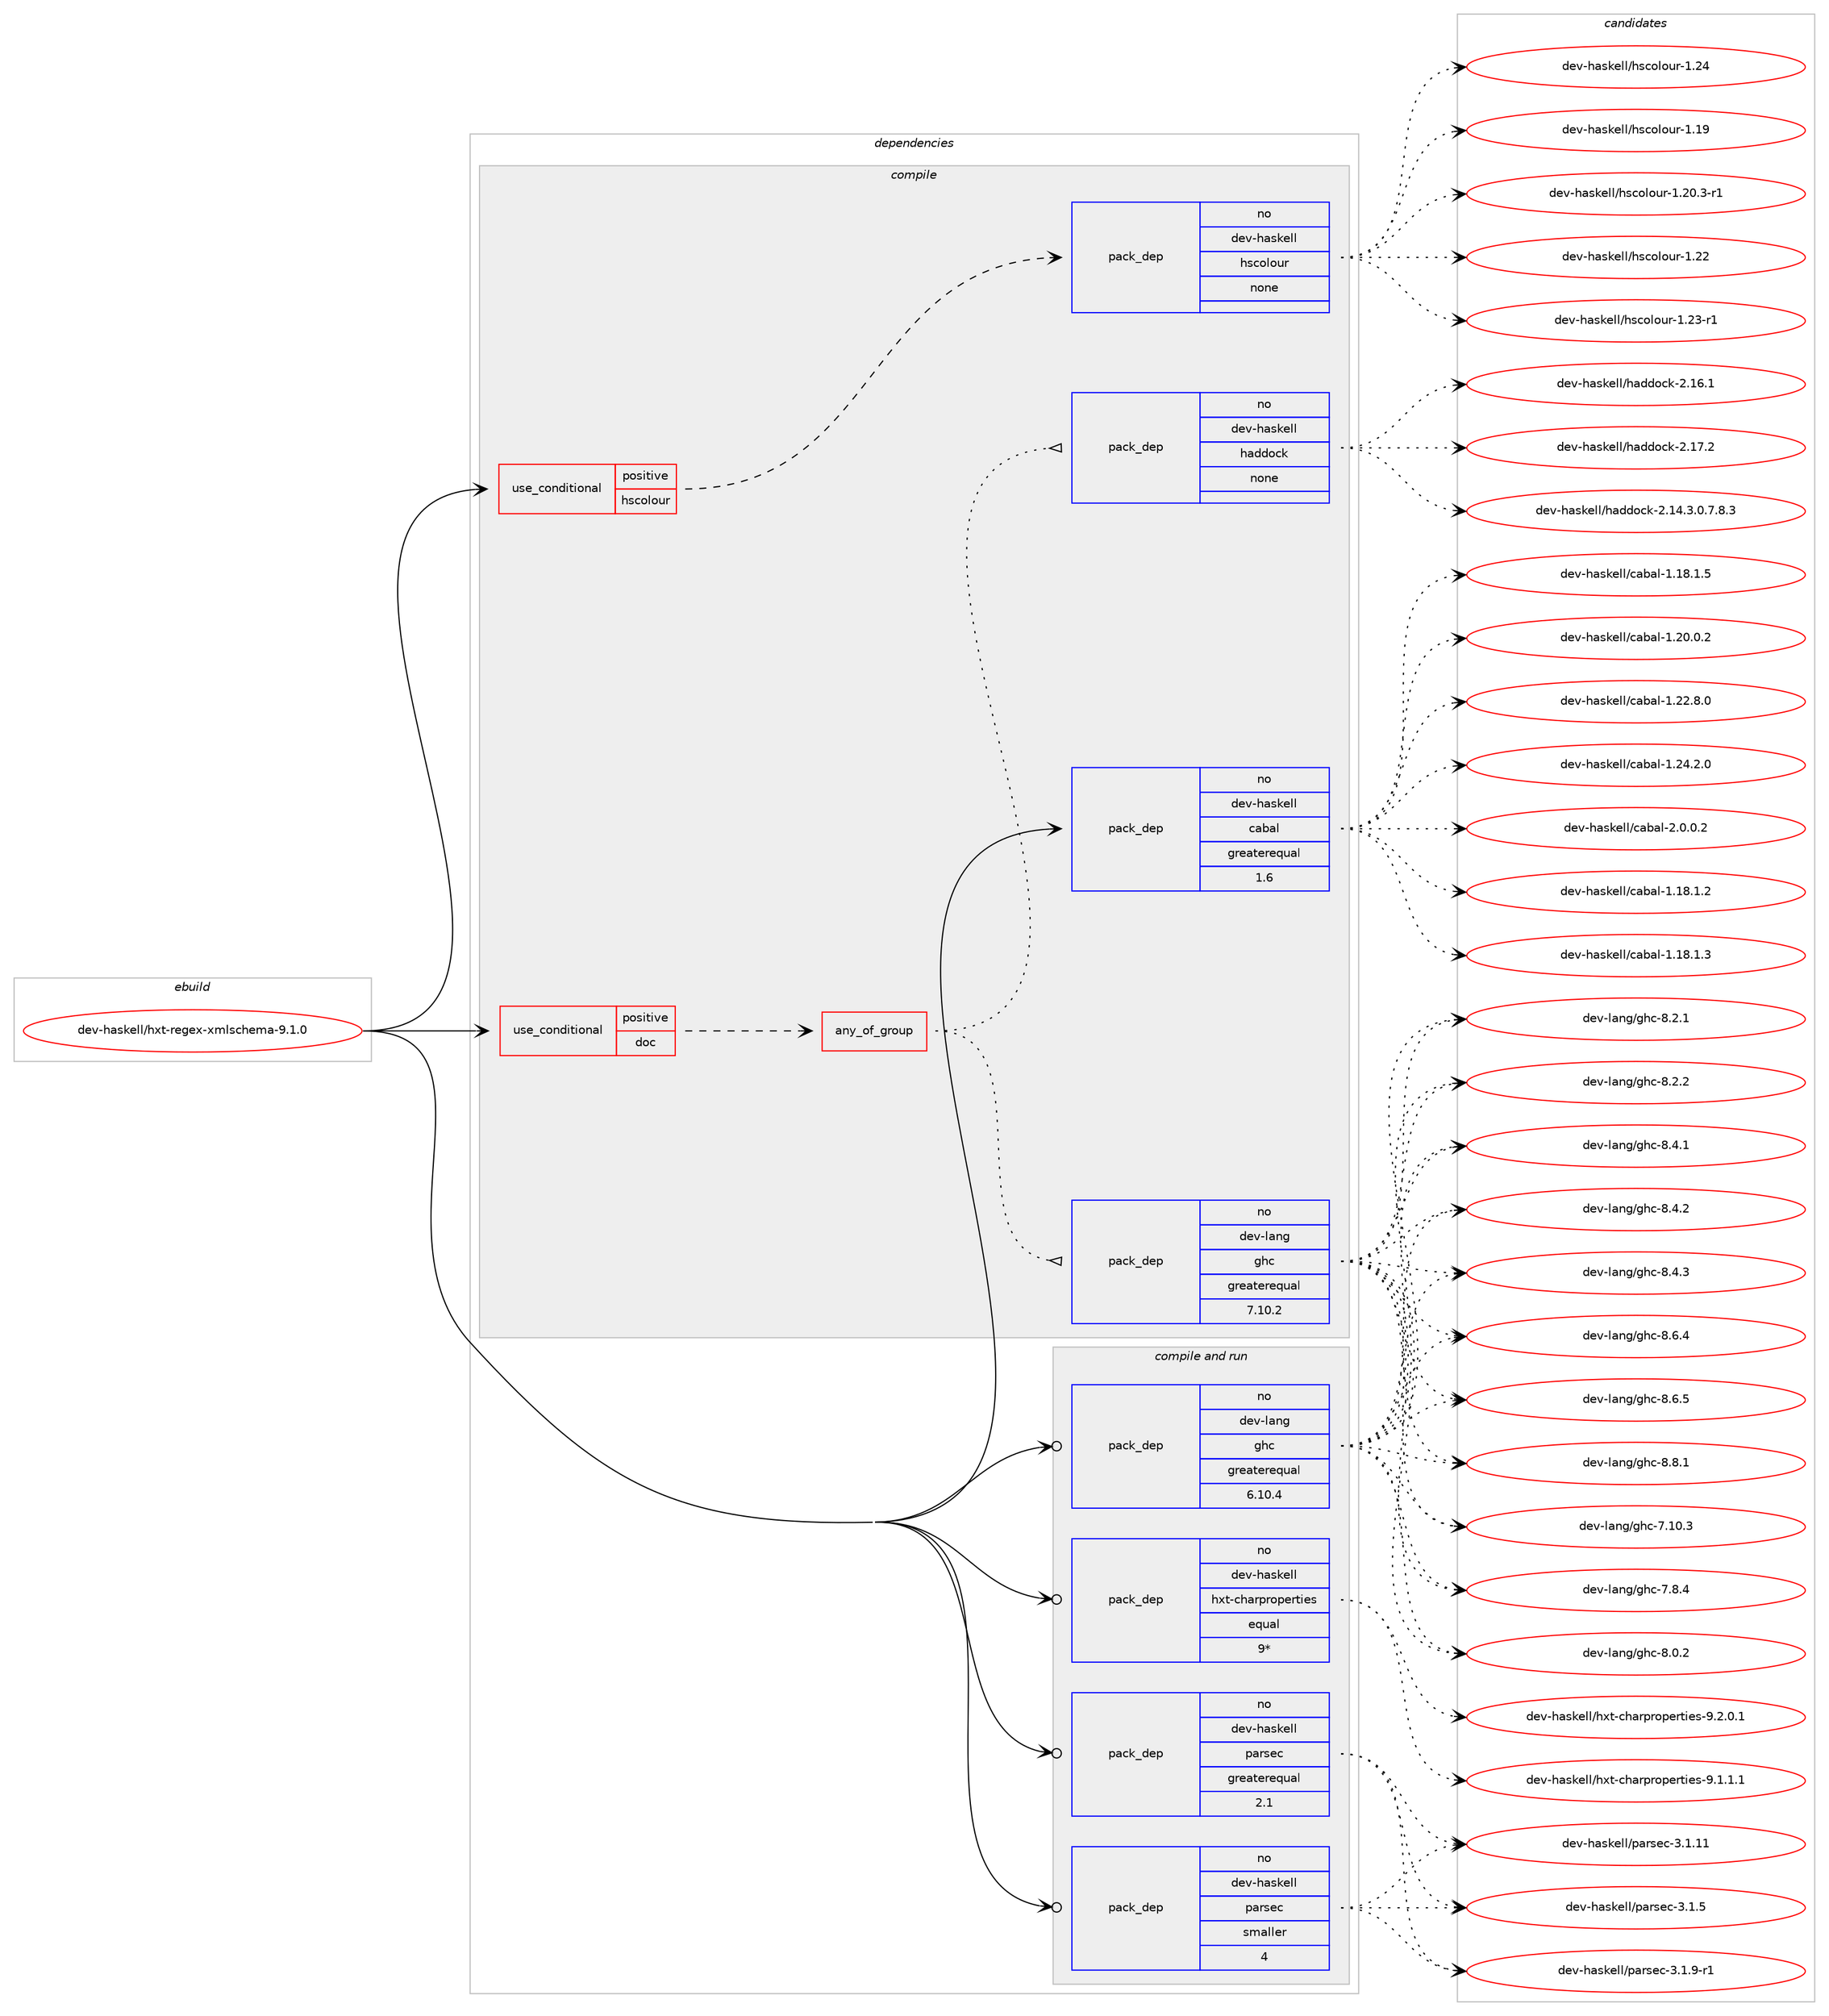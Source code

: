 digraph prolog {

# *************
# Graph options
# *************

newrank=true;
concentrate=true;
compound=true;
graph [rankdir=LR,fontname=Helvetica,fontsize=10,ranksep=1.5];#, ranksep=2.5, nodesep=0.2];
edge  [arrowhead=vee];
node  [fontname=Helvetica,fontsize=10];

# **********
# The ebuild
# **********

subgraph cluster_leftcol {
color=gray;
rank=same;
label=<<i>ebuild</i>>;
id [label="dev-haskell/hxt-regex-xmlschema-9.1.0", color=red, width=4, href="../dev-haskell/hxt-regex-xmlschema-9.1.0.svg"];
}

# ****************
# The dependencies
# ****************

subgraph cluster_midcol {
color=gray;
label=<<i>dependencies</i>>;
subgraph cluster_compile {
fillcolor="#eeeeee";
style=filled;
label=<<i>compile</i>>;
subgraph cond126387 {
dependency536880 [label=<<TABLE BORDER="0" CELLBORDER="1" CELLSPACING="0" CELLPADDING="4"><TR><TD ROWSPAN="3" CELLPADDING="10">use_conditional</TD></TR><TR><TD>positive</TD></TR><TR><TD>doc</TD></TR></TABLE>>, shape=none, color=red];
subgraph any10079 {
dependency536881 [label=<<TABLE BORDER="0" CELLBORDER="1" CELLSPACING="0" CELLPADDING="4"><TR><TD CELLPADDING="10">any_of_group</TD></TR></TABLE>>, shape=none, color=red];subgraph pack400057 {
dependency536882 [label=<<TABLE BORDER="0" CELLBORDER="1" CELLSPACING="0" CELLPADDING="4" WIDTH="220"><TR><TD ROWSPAN="6" CELLPADDING="30">pack_dep</TD></TR><TR><TD WIDTH="110">no</TD></TR><TR><TD>dev-haskell</TD></TR><TR><TD>haddock</TD></TR><TR><TD>none</TD></TR><TR><TD></TD></TR></TABLE>>, shape=none, color=blue];
}
dependency536881:e -> dependency536882:w [weight=20,style="dotted",arrowhead="oinv"];
subgraph pack400058 {
dependency536883 [label=<<TABLE BORDER="0" CELLBORDER="1" CELLSPACING="0" CELLPADDING="4" WIDTH="220"><TR><TD ROWSPAN="6" CELLPADDING="30">pack_dep</TD></TR><TR><TD WIDTH="110">no</TD></TR><TR><TD>dev-lang</TD></TR><TR><TD>ghc</TD></TR><TR><TD>greaterequal</TD></TR><TR><TD>7.10.2</TD></TR></TABLE>>, shape=none, color=blue];
}
dependency536881:e -> dependency536883:w [weight=20,style="dotted",arrowhead="oinv"];
}
dependency536880:e -> dependency536881:w [weight=20,style="dashed",arrowhead="vee"];
}
id:e -> dependency536880:w [weight=20,style="solid",arrowhead="vee"];
subgraph cond126388 {
dependency536884 [label=<<TABLE BORDER="0" CELLBORDER="1" CELLSPACING="0" CELLPADDING="4"><TR><TD ROWSPAN="3" CELLPADDING="10">use_conditional</TD></TR><TR><TD>positive</TD></TR><TR><TD>hscolour</TD></TR></TABLE>>, shape=none, color=red];
subgraph pack400059 {
dependency536885 [label=<<TABLE BORDER="0" CELLBORDER="1" CELLSPACING="0" CELLPADDING="4" WIDTH="220"><TR><TD ROWSPAN="6" CELLPADDING="30">pack_dep</TD></TR><TR><TD WIDTH="110">no</TD></TR><TR><TD>dev-haskell</TD></TR><TR><TD>hscolour</TD></TR><TR><TD>none</TD></TR><TR><TD></TD></TR></TABLE>>, shape=none, color=blue];
}
dependency536884:e -> dependency536885:w [weight=20,style="dashed",arrowhead="vee"];
}
id:e -> dependency536884:w [weight=20,style="solid",arrowhead="vee"];
subgraph pack400060 {
dependency536886 [label=<<TABLE BORDER="0" CELLBORDER="1" CELLSPACING="0" CELLPADDING="4" WIDTH="220"><TR><TD ROWSPAN="6" CELLPADDING="30">pack_dep</TD></TR><TR><TD WIDTH="110">no</TD></TR><TR><TD>dev-haskell</TD></TR><TR><TD>cabal</TD></TR><TR><TD>greaterequal</TD></TR><TR><TD>1.6</TD></TR></TABLE>>, shape=none, color=blue];
}
id:e -> dependency536886:w [weight=20,style="solid",arrowhead="vee"];
}
subgraph cluster_compileandrun {
fillcolor="#eeeeee";
style=filled;
label=<<i>compile and run</i>>;
subgraph pack400061 {
dependency536887 [label=<<TABLE BORDER="0" CELLBORDER="1" CELLSPACING="0" CELLPADDING="4" WIDTH="220"><TR><TD ROWSPAN="6" CELLPADDING="30">pack_dep</TD></TR><TR><TD WIDTH="110">no</TD></TR><TR><TD>dev-haskell</TD></TR><TR><TD>hxt-charproperties</TD></TR><TR><TD>equal</TD></TR><TR><TD>9*</TD></TR></TABLE>>, shape=none, color=blue];
}
id:e -> dependency536887:w [weight=20,style="solid",arrowhead="odotvee"];
subgraph pack400062 {
dependency536888 [label=<<TABLE BORDER="0" CELLBORDER="1" CELLSPACING="0" CELLPADDING="4" WIDTH="220"><TR><TD ROWSPAN="6" CELLPADDING="30">pack_dep</TD></TR><TR><TD WIDTH="110">no</TD></TR><TR><TD>dev-haskell</TD></TR><TR><TD>parsec</TD></TR><TR><TD>greaterequal</TD></TR><TR><TD>2.1</TD></TR></TABLE>>, shape=none, color=blue];
}
id:e -> dependency536888:w [weight=20,style="solid",arrowhead="odotvee"];
subgraph pack400063 {
dependency536889 [label=<<TABLE BORDER="0" CELLBORDER="1" CELLSPACING="0" CELLPADDING="4" WIDTH="220"><TR><TD ROWSPAN="6" CELLPADDING="30">pack_dep</TD></TR><TR><TD WIDTH="110">no</TD></TR><TR><TD>dev-haskell</TD></TR><TR><TD>parsec</TD></TR><TR><TD>smaller</TD></TR><TR><TD>4</TD></TR></TABLE>>, shape=none, color=blue];
}
id:e -> dependency536889:w [weight=20,style="solid",arrowhead="odotvee"];
subgraph pack400064 {
dependency536890 [label=<<TABLE BORDER="0" CELLBORDER="1" CELLSPACING="0" CELLPADDING="4" WIDTH="220"><TR><TD ROWSPAN="6" CELLPADDING="30">pack_dep</TD></TR><TR><TD WIDTH="110">no</TD></TR><TR><TD>dev-lang</TD></TR><TR><TD>ghc</TD></TR><TR><TD>greaterequal</TD></TR><TR><TD>6.10.4</TD></TR></TABLE>>, shape=none, color=blue];
}
id:e -> dependency536890:w [weight=20,style="solid",arrowhead="odotvee"];
}
subgraph cluster_run {
fillcolor="#eeeeee";
style=filled;
label=<<i>run</i>>;
}
}

# **************
# The candidates
# **************

subgraph cluster_choices {
rank=same;
color=gray;
label=<<i>candidates</i>>;

subgraph choice400057 {
color=black;
nodesep=1;
choice1001011184510497115107101108108471049710010011199107455046495246514648465546564651 [label="dev-haskell/haddock-2.14.3.0.7.8.3", color=red, width=4,href="../dev-haskell/haddock-2.14.3.0.7.8.3.svg"];
choice100101118451049711510710110810847104971001001119910745504649544649 [label="dev-haskell/haddock-2.16.1", color=red, width=4,href="../dev-haskell/haddock-2.16.1.svg"];
choice100101118451049711510710110810847104971001001119910745504649554650 [label="dev-haskell/haddock-2.17.2", color=red, width=4,href="../dev-haskell/haddock-2.17.2.svg"];
dependency536882:e -> choice1001011184510497115107101108108471049710010011199107455046495246514648465546564651:w [style=dotted,weight="100"];
dependency536882:e -> choice100101118451049711510710110810847104971001001119910745504649544649:w [style=dotted,weight="100"];
dependency536882:e -> choice100101118451049711510710110810847104971001001119910745504649554650:w [style=dotted,weight="100"];
}
subgraph choice400058 {
color=black;
nodesep=1;
choice1001011184510897110103471031049945554649484651 [label="dev-lang/ghc-7.10.3", color=red, width=4,href="../dev-lang/ghc-7.10.3.svg"];
choice10010111845108971101034710310499455546564652 [label="dev-lang/ghc-7.8.4", color=red, width=4,href="../dev-lang/ghc-7.8.4.svg"];
choice10010111845108971101034710310499455646484650 [label="dev-lang/ghc-8.0.2", color=red, width=4,href="../dev-lang/ghc-8.0.2.svg"];
choice10010111845108971101034710310499455646504649 [label="dev-lang/ghc-8.2.1", color=red, width=4,href="../dev-lang/ghc-8.2.1.svg"];
choice10010111845108971101034710310499455646504650 [label="dev-lang/ghc-8.2.2", color=red, width=4,href="../dev-lang/ghc-8.2.2.svg"];
choice10010111845108971101034710310499455646524649 [label="dev-lang/ghc-8.4.1", color=red, width=4,href="../dev-lang/ghc-8.4.1.svg"];
choice10010111845108971101034710310499455646524650 [label="dev-lang/ghc-8.4.2", color=red, width=4,href="../dev-lang/ghc-8.4.2.svg"];
choice10010111845108971101034710310499455646524651 [label="dev-lang/ghc-8.4.3", color=red, width=4,href="../dev-lang/ghc-8.4.3.svg"];
choice10010111845108971101034710310499455646544652 [label="dev-lang/ghc-8.6.4", color=red, width=4,href="../dev-lang/ghc-8.6.4.svg"];
choice10010111845108971101034710310499455646544653 [label="dev-lang/ghc-8.6.5", color=red, width=4,href="../dev-lang/ghc-8.6.5.svg"];
choice10010111845108971101034710310499455646564649 [label="dev-lang/ghc-8.8.1", color=red, width=4,href="../dev-lang/ghc-8.8.1.svg"];
dependency536883:e -> choice1001011184510897110103471031049945554649484651:w [style=dotted,weight="100"];
dependency536883:e -> choice10010111845108971101034710310499455546564652:w [style=dotted,weight="100"];
dependency536883:e -> choice10010111845108971101034710310499455646484650:w [style=dotted,weight="100"];
dependency536883:e -> choice10010111845108971101034710310499455646504649:w [style=dotted,weight="100"];
dependency536883:e -> choice10010111845108971101034710310499455646504650:w [style=dotted,weight="100"];
dependency536883:e -> choice10010111845108971101034710310499455646524649:w [style=dotted,weight="100"];
dependency536883:e -> choice10010111845108971101034710310499455646524650:w [style=dotted,weight="100"];
dependency536883:e -> choice10010111845108971101034710310499455646524651:w [style=dotted,weight="100"];
dependency536883:e -> choice10010111845108971101034710310499455646544652:w [style=dotted,weight="100"];
dependency536883:e -> choice10010111845108971101034710310499455646544653:w [style=dotted,weight="100"];
dependency536883:e -> choice10010111845108971101034710310499455646564649:w [style=dotted,weight="100"];
}
subgraph choice400059 {
color=black;
nodesep=1;
choice100101118451049711510710110810847104115991111081111171144549464957 [label="dev-haskell/hscolour-1.19", color=red, width=4,href="../dev-haskell/hscolour-1.19.svg"];
choice10010111845104971151071011081084710411599111108111117114454946504846514511449 [label="dev-haskell/hscolour-1.20.3-r1", color=red, width=4,href="../dev-haskell/hscolour-1.20.3-r1.svg"];
choice100101118451049711510710110810847104115991111081111171144549465050 [label="dev-haskell/hscolour-1.22", color=red, width=4,href="../dev-haskell/hscolour-1.22.svg"];
choice1001011184510497115107101108108471041159911110811111711445494650514511449 [label="dev-haskell/hscolour-1.23-r1", color=red, width=4,href="../dev-haskell/hscolour-1.23-r1.svg"];
choice100101118451049711510710110810847104115991111081111171144549465052 [label="dev-haskell/hscolour-1.24", color=red, width=4,href="../dev-haskell/hscolour-1.24.svg"];
dependency536885:e -> choice100101118451049711510710110810847104115991111081111171144549464957:w [style=dotted,weight="100"];
dependency536885:e -> choice10010111845104971151071011081084710411599111108111117114454946504846514511449:w [style=dotted,weight="100"];
dependency536885:e -> choice100101118451049711510710110810847104115991111081111171144549465050:w [style=dotted,weight="100"];
dependency536885:e -> choice1001011184510497115107101108108471041159911110811111711445494650514511449:w [style=dotted,weight="100"];
dependency536885:e -> choice100101118451049711510710110810847104115991111081111171144549465052:w [style=dotted,weight="100"];
}
subgraph choice400060 {
color=black;
nodesep=1;
choice10010111845104971151071011081084799979897108454946495646494650 [label="dev-haskell/cabal-1.18.1.2", color=red, width=4,href="../dev-haskell/cabal-1.18.1.2.svg"];
choice10010111845104971151071011081084799979897108454946495646494651 [label="dev-haskell/cabal-1.18.1.3", color=red, width=4,href="../dev-haskell/cabal-1.18.1.3.svg"];
choice10010111845104971151071011081084799979897108454946495646494653 [label="dev-haskell/cabal-1.18.1.5", color=red, width=4,href="../dev-haskell/cabal-1.18.1.5.svg"];
choice10010111845104971151071011081084799979897108454946504846484650 [label="dev-haskell/cabal-1.20.0.2", color=red, width=4,href="../dev-haskell/cabal-1.20.0.2.svg"];
choice10010111845104971151071011081084799979897108454946505046564648 [label="dev-haskell/cabal-1.22.8.0", color=red, width=4,href="../dev-haskell/cabal-1.22.8.0.svg"];
choice10010111845104971151071011081084799979897108454946505246504648 [label="dev-haskell/cabal-1.24.2.0", color=red, width=4,href="../dev-haskell/cabal-1.24.2.0.svg"];
choice100101118451049711510710110810847999798971084550464846484650 [label="dev-haskell/cabal-2.0.0.2", color=red, width=4,href="../dev-haskell/cabal-2.0.0.2.svg"];
dependency536886:e -> choice10010111845104971151071011081084799979897108454946495646494650:w [style=dotted,weight="100"];
dependency536886:e -> choice10010111845104971151071011081084799979897108454946495646494651:w [style=dotted,weight="100"];
dependency536886:e -> choice10010111845104971151071011081084799979897108454946495646494653:w [style=dotted,weight="100"];
dependency536886:e -> choice10010111845104971151071011081084799979897108454946504846484650:w [style=dotted,weight="100"];
dependency536886:e -> choice10010111845104971151071011081084799979897108454946505046564648:w [style=dotted,weight="100"];
dependency536886:e -> choice10010111845104971151071011081084799979897108454946505246504648:w [style=dotted,weight="100"];
dependency536886:e -> choice100101118451049711510710110810847999798971084550464846484650:w [style=dotted,weight="100"];
}
subgraph choice400061 {
color=black;
nodesep=1;
choice1001011184510497115107101108108471041201164599104971141121141111121011141161051011154557464946494649 [label="dev-haskell/hxt-charproperties-9.1.1.1", color=red, width=4,href="../dev-haskell/hxt-charproperties-9.1.1.1.svg"];
choice1001011184510497115107101108108471041201164599104971141121141111121011141161051011154557465046484649 [label="dev-haskell/hxt-charproperties-9.2.0.1", color=red, width=4,href="../dev-haskell/hxt-charproperties-9.2.0.1.svg"];
dependency536887:e -> choice1001011184510497115107101108108471041201164599104971141121141111121011141161051011154557464946494649:w [style=dotted,weight="100"];
dependency536887:e -> choice1001011184510497115107101108108471041201164599104971141121141111121011141161051011154557465046484649:w [style=dotted,weight="100"];
}
subgraph choice400062 {
color=black;
nodesep=1;
choice100101118451049711510710110810847112971141151019945514649464949 [label="dev-haskell/parsec-3.1.11", color=red, width=4,href="../dev-haskell/parsec-3.1.11.svg"];
choice1001011184510497115107101108108471129711411510199455146494653 [label="dev-haskell/parsec-3.1.5", color=red, width=4,href="../dev-haskell/parsec-3.1.5.svg"];
choice10010111845104971151071011081084711297114115101994551464946574511449 [label="dev-haskell/parsec-3.1.9-r1", color=red, width=4,href="../dev-haskell/parsec-3.1.9-r1.svg"];
dependency536888:e -> choice100101118451049711510710110810847112971141151019945514649464949:w [style=dotted,weight="100"];
dependency536888:e -> choice1001011184510497115107101108108471129711411510199455146494653:w [style=dotted,weight="100"];
dependency536888:e -> choice10010111845104971151071011081084711297114115101994551464946574511449:w [style=dotted,weight="100"];
}
subgraph choice400063 {
color=black;
nodesep=1;
choice100101118451049711510710110810847112971141151019945514649464949 [label="dev-haskell/parsec-3.1.11", color=red, width=4,href="../dev-haskell/parsec-3.1.11.svg"];
choice1001011184510497115107101108108471129711411510199455146494653 [label="dev-haskell/parsec-3.1.5", color=red, width=4,href="../dev-haskell/parsec-3.1.5.svg"];
choice10010111845104971151071011081084711297114115101994551464946574511449 [label="dev-haskell/parsec-3.1.9-r1", color=red, width=4,href="../dev-haskell/parsec-3.1.9-r1.svg"];
dependency536889:e -> choice100101118451049711510710110810847112971141151019945514649464949:w [style=dotted,weight="100"];
dependency536889:e -> choice1001011184510497115107101108108471129711411510199455146494653:w [style=dotted,weight="100"];
dependency536889:e -> choice10010111845104971151071011081084711297114115101994551464946574511449:w [style=dotted,weight="100"];
}
subgraph choice400064 {
color=black;
nodesep=1;
choice1001011184510897110103471031049945554649484651 [label="dev-lang/ghc-7.10.3", color=red, width=4,href="../dev-lang/ghc-7.10.3.svg"];
choice10010111845108971101034710310499455546564652 [label="dev-lang/ghc-7.8.4", color=red, width=4,href="../dev-lang/ghc-7.8.4.svg"];
choice10010111845108971101034710310499455646484650 [label="dev-lang/ghc-8.0.2", color=red, width=4,href="../dev-lang/ghc-8.0.2.svg"];
choice10010111845108971101034710310499455646504649 [label="dev-lang/ghc-8.2.1", color=red, width=4,href="../dev-lang/ghc-8.2.1.svg"];
choice10010111845108971101034710310499455646504650 [label="dev-lang/ghc-8.2.2", color=red, width=4,href="../dev-lang/ghc-8.2.2.svg"];
choice10010111845108971101034710310499455646524649 [label="dev-lang/ghc-8.4.1", color=red, width=4,href="../dev-lang/ghc-8.4.1.svg"];
choice10010111845108971101034710310499455646524650 [label="dev-lang/ghc-8.4.2", color=red, width=4,href="../dev-lang/ghc-8.4.2.svg"];
choice10010111845108971101034710310499455646524651 [label="dev-lang/ghc-8.4.3", color=red, width=4,href="../dev-lang/ghc-8.4.3.svg"];
choice10010111845108971101034710310499455646544652 [label="dev-lang/ghc-8.6.4", color=red, width=4,href="../dev-lang/ghc-8.6.4.svg"];
choice10010111845108971101034710310499455646544653 [label="dev-lang/ghc-8.6.5", color=red, width=4,href="../dev-lang/ghc-8.6.5.svg"];
choice10010111845108971101034710310499455646564649 [label="dev-lang/ghc-8.8.1", color=red, width=4,href="../dev-lang/ghc-8.8.1.svg"];
dependency536890:e -> choice1001011184510897110103471031049945554649484651:w [style=dotted,weight="100"];
dependency536890:e -> choice10010111845108971101034710310499455546564652:w [style=dotted,weight="100"];
dependency536890:e -> choice10010111845108971101034710310499455646484650:w [style=dotted,weight="100"];
dependency536890:e -> choice10010111845108971101034710310499455646504649:w [style=dotted,weight="100"];
dependency536890:e -> choice10010111845108971101034710310499455646504650:w [style=dotted,weight="100"];
dependency536890:e -> choice10010111845108971101034710310499455646524649:w [style=dotted,weight="100"];
dependency536890:e -> choice10010111845108971101034710310499455646524650:w [style=dotted,weight="100"];
dependency536890:e -> choice10010111845108971101034710310499455646524651:w [style=dotted,weight="100"];
dependency536890:e -> choice10010111845108971101034710310499455646544652:w [style=dotted,weight="100"];
dependency536890:e -> choice10010111845108971101034710310499455646544653:w [style=dotted,weight="100"];
dependency536890:e -> choice10010111845108971101034710310499455646564649:w [style=dotted,weight="100"];
}
}

}
